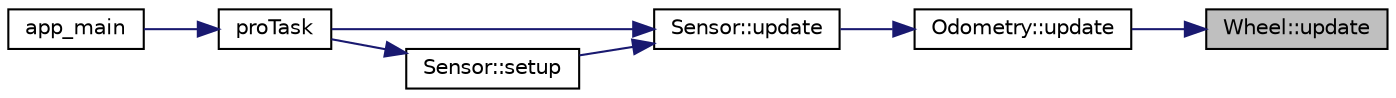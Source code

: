digraph "Wheel::update"
{
 // LATEX_PDF_SIZE
  edge [fontname="Helvetica",fontsize="10",labelfontname="Helvetica",labelfontsize="10"];
  node [fontname="Helvetica",fontsize="10",shape=record];
  rankdir="RL";
  Node1 [label="Wheel::update",height=0.2,width=0.4,color="black", fillcolor="grey75", style="filled", fontcolor="black",tooltip="車輪情報を更新する"];
  Node1 -> Node2 [dir="back",color="midnightblue",fontsize="10",style="solid",fontname="Helvetica"];
  Node2 [label="Odometry::update",height=0.2,width=0.4,color="black", fillcolor="white", style="filled",URL="$classOdometry.html#a553bda3309e401e783f6173847ae1461",tooltip="車体情報を更新する"];
  Node2 -> Node3 [dir="back",color="midnightblue",fontsize="10",style="solid",fontname="Helvetica"];
  Node3 [label="Sensor::update",height=0.2,width=0.4,color="black", fillcolor="white", style="filled",URL="$classSensor.html#a542a721041768395de2c6e9012622113",tooltip=" "];
  Node3 -> Node4 [dir="back",color="midnightblue",fontsize="10",style="solid",fontname="Helvetica"];
  Node4 [label="proTask",height=0.2,width=0.4,color="black", fillcolor="white", style="filled",URL="$main_8cc.html#aa9663831480a5b0a46022a59829154a7",tooltip=" "];
  Node4 -> Node5 [dir="back",color="midnightblue",fontsize="10",style="solid",fontname="Helvetica"];
  Node5 [label="app_main",height=0.2,width=0.4,color="black", fillcolor="white", style="filled",URL="$main_8cc.html#a630544a7f0a2cc40d8a7fefab7e2fe70",tooltip=" "];
  Node3 -> Node6 [dir="back",color="midnightblue",fontsize="10",style="solid",fontname="Helvetica"];
  Node6 [label="Sensor::setup",height=0.2,width=0.4,color="black", fillcolor="white", style="filled",URL="$classSensor.html#afbfea94b9f0bf7722e9bfd38ef5ccf0b",tooltip=" "];
  Node6 -> Node4 [dir="back",color="midnightblue",fontsize="10",style="solid",fontname="Helvetica"];
}
